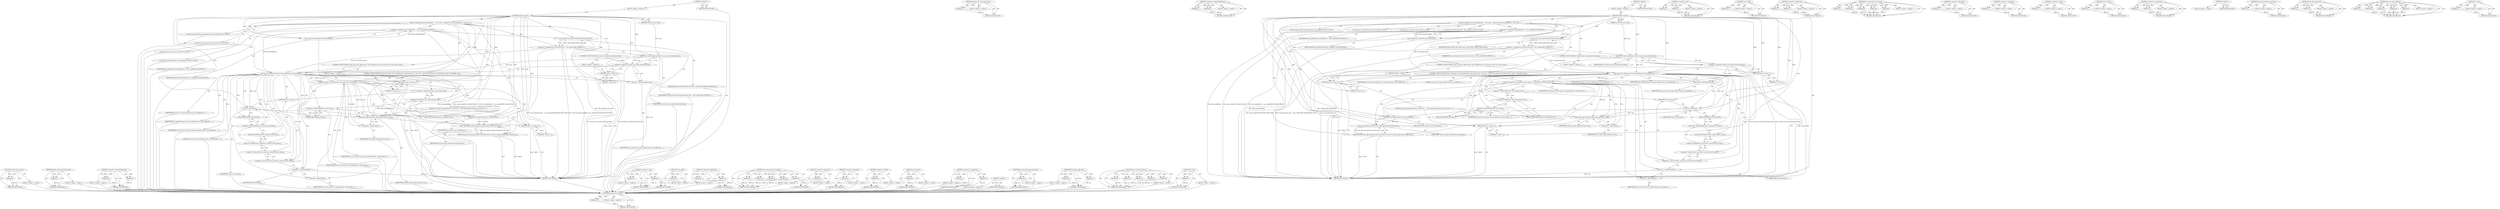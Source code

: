 digraph "to_vmx" {
vulnerable_175 [label=<(METHOD,nested_vmx_succeed)>];
vulnerable_176 [label=<(PARAM,p1)>];
vulnerable_177 [label=<(BLOCK,&lt;empty&gt;,&lt;empty&gt;)>];
vulnerable_178 [label=<(METHOD_RETURN,ANY)>];
vulnerable_123 [label=<(METHOD,nested_vmx_check_permission)>];
vulnerable_124 [label=<(PARAM,p1)>];
vulnerable_125 [label=<(BLOCK,&lt;empty&gt;,&lt;empty&gt;)>];
vulnerable_126 [label=<(METHOD_RETURN,ANY)>];
vulnerable_152 [label=<(METHOD,&lt;operator&gt;.indirectFieldAccess)>];
vulnerable_153 [label=<(PARAM,p1)>];
vulnerable_154 [label=<(PARAM,p2)>];
vulnerable_155 [label=<(BLOCK,&lt;empty&gt;,&lt;empty&gt;)>];
vulnerable_156 [label=<(METHOD_RETURN,ANY)>];
vulnerable_6 [label=<(METHOD,&lt;global&gt;)<SUB>1</SUB>>];
vulnerable_7 [label=<(BLOCK,&lt;empty&gt;,&lt;empty&gt;)<SUB>1</SUB>>];
vulnerable_8 [label=<(METHOD,handle_vmptrst)<SUB>1</SUB>>];
vulnerable_9 [label=<(PARAM,struct kvm_vcpu *vcpu)<SUB>1</SUB>>];
vulnerable_10 [label=<(BLOCK,{
	unsigned long exit_qualification = vmcs_read...,{
	unsigned long exit_qualification = vmcs_read...)<SUB>2</SUB>>];
vulnerable_11 [label="<(LOCAL,long unsigned exit_qualification: long unsigned)<SUB>3</SUB>>"];
vulnerable_12 [label=<(&lt;operator&gt;.assignment,exit_qualification = vmcs_readl(EXIT_QUALIFICAT...)<SUB>3</SUB>>];
vulnerable_13 [label=<(IDENTIFIER,exit_qualification,exit_qualification = vmcs_readl(EXIT_QUALIFICAT...)<SUB>3</SUB>>];
vulnerable_14 [label=<(vmcs_readl,vmcs_readl(EXIT_QUALIFICATION))<SUB>3</SUB>>];
vulnerable_15 [label=<(IDENTIFIER,EXIT_QUALIFICATION,vmcs_readl(EXIT_QUALIFICATION))<SUB>3</SUB>>];
vulnerable_16 [label="<(LOCAL,u32 vmx_instruction_info: u32)<SUB>4</SUB>>"];
vulnerable_17 [label=<(&lt;operator&gt;.assignment,vmx_instruction_info = vmcs_read32(VMX_INSTRUCT...)<SUB>4</SUB>>];
vulnerable_18 [label=<(IDENTIFIER,vmx_instruction_info,vmx_instruction_info = vmcs_read32(VMX_INSTRUCT...)<SUB>4</SUB>>];
vulnerable_19 [label=<(vmcs_read32,vmcs_read32(VMX_INSTRUCTION_INFO))<SUB>4</SUB>>];
vulnerable_20 [label=<(IDENTIFIER,VMX_INSTRUCTION_INFO,vmcs_read32(VMX_INSTRUCTION_INFO))<SUB>4</SUB>>];
vulnerable_21 [label="<(LOCAL,gva_t vmcs_gva: gva_t)<SUB>5</SUB>>"];
vulnerable_22 [label="<(LOCAL,struct x86_exception e: x86_exception)<SUB>6</SUB>>"];
vulnerable_23 [label=<(CONTROL_STRUCTURE,IF,if (!nested_vmx_check_permission(vcpu)))<SUB>8</SUB>>];
vulnerable_24 [label=<(&lt;operator&gt;.logicalNot,!nested_vmx_check_permission(vcpu))<SUB>8</SUB>>];
vulnerable_25 [label=<(nested_vmx_check_permission,nested_vmx_check_permission(vcpu))<SUB>8</SUB>>];
vulnerable_26 [label=<(IDENTIFIER,vcpu,nested_vmx_check_permission(vcpu))<SUB>8</SUB>>];
vulnerable_27 [label=<(BLOCK,&lt;empty&gt;,&lt;empty&gt;)<SUB>9</SUB>>];
vulnerable_28 [label=<(RETURN,return 1;,return 1;)<SUB>9</SUB>>];
vulnerable_29 [label=<(LITERAL,1,return 1;)<SUB>9</SUB>>];
vulnerable_30 [label=<(CONTROL_STRUCTURE,IF,if (get_vmx_mem_address(vcpu, exit_qualification,
 			vmx_instruction_info, true, &amp;vmcs_gva)))<SUB>11</SUB>>];
vulnerable_31 [label=<(get_vmx_mem_address,get_vmx_mem_address(vcpu, exit_qualification,
 ...)<SUB>11</SUB>>];
vulnerable_32 [label=<(IDENTIFIER,vcpu,get_vmx_mem_address(vcpu, exit_qualification,
 ...)<SUB>11</SUB>>];
vulnerable_33 [label=<(IDENTIFIER,exit_qualification,get_vmx_mem_address(vcpu, exit_qualification,
 ...)<SUB>11</SUB>>];
vulnerable_34 [label=<(IDENTIFIER,vmx_instruction_info,get_vmx_mem_address(vcpu, exit_qualification,
 ...)<SUB>12</SUB>>];
vulnerable_35 [label=<(LITERAL,true,get_vmx_mem_address(vcpu, exit_qualification,
 ...)<SUB>12</SUB>>];
vulnerable_36 [label=<(&lt;operator&gt;.addressOf,&amp;vmcs_gva)<SUB>12</SUB>>];
vulnerable_37 [label=<(IDENTIFIER,vmcs_gva,get_vmx_mem_address(vcpu, exit_qualification,
 ...)<SUB>12</SUB>>];
vulnerable_38 [label=<(BLOCK,&lt;empty&gt;,&lt;empty&gt;)<SUB>13</SUB>>];
vulnerable_39 [label=<(RETURN,return 1;,return 1;)<SUB>13</SUB>>];
vulnerable_40 [label=<(LITERAL,1,return 1;)<SUB>13</SUB>>];
vulnerable_41 [label=<(CONTROL_STRUCTURE,IF,if (kvm_write_guest_virt_system(&amp;vcpu-&gt;arch.emulate_ctxt, vmcs_gva,
 				 (void *)&amp;to_vmx(vcpu)-&gt;nested.current_vmptr,
 				 sizeof(u64), &amp;e)))<SUB>15</SUB>>];
vulnerable_42 [label=<(kvm_write_guest_virt_system,kvm_write_guest_virt_system(&amp;vcpu-&gt;arch.emulate...)<SUB>15</SUB>>];
vulnerable_43 [label=<(&lt;operator&gt;.addressOf,&amp;vcpu-&gt;arch.emulate_ctxt)<SUB>15</SUB>>];
vulnerable_44 [label=<(&lt;operator&gt;.fieldAccess,vcpu-&gt;arch.emulate_ctxt)<SUB>15</SUB>>];
vulnerable_45 [label=<(&lt;operator&gt;.indirectFieldAccess,vcpu-&gt;arch)<SUB>15</SUB>>];
vulnerable_46 [label=<(IDENTIFIER,vcpu,kvm_write_guest_virt_system(&amp;vcpu-&gt;arch.emulate...)<SUB>15</SUB>>];
vulnerable_47 [label=<(FIELD_IDENTIFIER,arch,arch)<SUB>15</SUB>>];
vulnerable_48 [label=<(FIELD_IDENTIFIER,emulate_ctxt,emulate_ctxt)<SUB>15</SUB>>];
vulnerable_49 [label=<(IDENTIFIER,vmcs_gva,kvm_write_guest_virt_system(&amp;vcpu-&gt;arch.emulate...)<SUB>15</SUB>>];
vulnerable_50 [label=<(&lt;operator&gt;.cast,(void *)&amp;to_vmx(vcpu)-&gt;nested.current_vmptr)<SUB>16</SUB>>];
vulnerable_51 [label=<(UNKNOWN,void *,void *)<SUB>16</SUB>>];
vulnerable_52 [label=<(&lt;operator&gt;.addressOf,&amp;to_vmx(vcpu)-&gt;nested.current_vmptr)<SUB>16</SUB>>];
vulnerable_53 [label=<(&lt;operator&gt;.fieldAccess,to_vmx(vcpu)-&gt;nested.current_vmptr)<SUB>16</SUB>>];
vulnerable_54 [label=<(&lt;operator&gt;.indirectFieldAccess,to_vmx(vcpu)-&gt;nested)<SUB>16</SUB>>];
vulnerable_55 [label=<(to_vmx,to_vmx(vcpu))<SUB>16</SUB>>];
vulnerable_56 [label=<(IDENTIFIER,vcpu,to_vmx(vcpu))<SUB>16</SUB>>];
vulnerable_57 [label=<(FIELD_IDENTIFIER,nested,nested)<SUB>16</SUB>>];
vulnerable_58 [label=<(FIELD_IDENTIFIER,current_vmptr,current_vmptr)<SUB>16</SUB>>];
vulnerable_59 [label=<(&lt;operator&gt;.sizeOf,sizeof(u64))<SUB>17</SUB>>];
vulnerable_60 [label=<(IDENTIFIER,u64,sizeof(u64))<SUB>17</SUB>>];
vulnerable_61 [label=<(&lt;operator&gt;.addressOf,&amp;e)<SUB>17</SUB>>];
vulnerable_62 [label=<(IDENTIFIER,e,kvm_write_guest_virt_system(&amp;vcpu-&gt;arch.emulate...)<SUB>17</SUB>>];
vulnerable_63 [label=<(BLOCK,{
		kvm_inject_page_fault(vcpu, &amp;e);
		return 1...,{
		kvm_inject_page_fault(vcpu, &amp;e);
		return 1...)<SUB>17</SUB>>];
vulnerable_64 [label=<(kvm_inject_page_fault,kvm_inject_page_fault(vcpu, &amp;e))<SUB>18</SUB>>];
vulnerable_65 [label=<(IDENTIFIER,vcpu,kvm_inject_page_fault(vcpu, &amp;e))<SUB>18</SUB>>];
vulnerable_66 [label=<(&lt;operator&gt;.addressOf,&amp;e)<SUB>18</SUB>>];
vulnerable_67 [label=<(IDENTIFIER,e,kvm_inject_page_fault(vcpu, &amp;e))<SUB>18</SUB>>];
vulnerable_68 [label=<(RETURN,return 1;,return 1;)<SUB>19</SUB>>];
vulnerable_69 [label=<(LITERAL,1,return 1;)<SUB>19</SUB>>];
vulnerable_70 [label=<(nested_vmx_succeed,nested_vmx_succeed(vcpu))<SUB>21</SUB>>];
vulnerable_71 [label=<(IDENTIFIER,vcpu,nested_vmx_succeed(vcpu))<SUB>21</SUB>>];
vulnerable_72 [label=<(RETURN,return kvm_skip_emulated_instruction(vcpu);,return kvm_skip_emulated_instruction(vcpu);)<SUB>22</SUB>>];
vulnerable_73 [label=<(kvm_skip_emulated_instruction,kvm_skip_emulated_instruction(vcpu))<SUB>22</SUB>>];
vulnerable_74 [label=<(IDENTIFIER,vcpu,kvm_skip_emulated_instruction(vcpu))<SUB>22</SUB>>];
vulnerable_75 [label=<(METHOD_RETURN,int)<SUB>1</SUB>>];
vulnerable_77 [label=<(METHOD_RETURN,ANY)<SUB>1</SUB>>];
vulnerable_157 [label=<(METHOD,&lt;operator&gt;.cast)>];
vulnerable_158 [label=<(PARAM,p1)>];
vulnerable_159 [label=<(PARAM,p2)>];
vulnerable_160 [label=<(BLOCK,&lt;empty&gt;,&lt;empty&gt;)>];
vulnerable_161 [label=<(METHOD_RETURN,ANY)>];
vulnerable_111 [label=<(METHOD,vmcs_readl)>];
vulnerable_112 [label=<(PARAM,p1)>];
vulnerable_113 [label=<(BLOCK,&lt;empty&gt;,&lt;empty&gt;)>];
vulnerable_114 [label=<(METHOD_RETURN,ANY)>];
vulnerable_147 [label=<(METHOD,&lt;operator&gt;.fieldAccess)>];
vulnerable_148 [label=<(PARAM,p1)>];
vulnerable_149 [label=<(PARAM,p2)>];
vulnerable_150 [label=<(BLOCK,&lt;empty&gt;,&lt;empty&gt;)>];
vulnerable_151 [label=<(METHOD_RETURN,ANY)>];
vulnerable_139 [label=<(METHOD,kvm_write_guest_virt_system)>];
vulnerable_140 [label=<(PARAM,p1)>];
vulnerable_141 [label=<(PARAM,p2)>];
vulnerable_142 [label=<(PARAM,p3)>];
vulnerable_143 [label=<(PARAM,p4)>];
vulnerable_144 [label=<(PARAM,p5)>];
vulnerable_145 [label=<(BLOCK,&lt;empty&gt;,&lt;empty&gt;)>];
vulnerable_146 [label=<(METHOD_RETURN,ANY)>];
vulnerable_135 [label=<(METHOD,&lt;operator&gt;.addressOf)>];
vulnerable_136 [label=<(PARAM,p1)>];
vulnerable_137 [label=<(BLOCK,&lt;empty&gt;,&lt;empty&gt;)>];
vulnerable_138 [label=<(METHOD_RETURN,ANY)>];
vulnerable_119 [label=<(METHOD,&lt;operator&gt;.logicalNot)>];
vulnerable_120 [label=<(PARAM,p1)>];
vulnerable_121 [label=<(BLOCK,&lt;empty&gt;,&lt;empty&gt;)>];
vulnerable_122 [label=<(METHOD_RETURN,ANY)>];
vulnerable_166 [label=<(METHOD,&lt;operator&gt;.sizeOf)>];
vulnerable_167 [label=<(PARAM,p1)>];
vulnerable_168 [label=<(BLOCK,&lt;empty&gt;,&lt;empty&gt;)>];
vulnerable_169 [label=<(METHOD_RETURN,ANY)>];
vulnerable_115 [label=<(METHOD,vmcs_read32)>];
vulnerable_116 [label=<(PARAM,p1)>];
vulnerable_117 [label=<(BLOCK,&lt;empty&gt;,&lt;empty&gt;)>];
vulnerable_118 [label=<(METHOD_RETURN,ANY)>];
vulnerable_106 [label=<(METHOD,&lt;operator&gt;.assignment)>];
vulnerable_107 [label=<(PARAM,p1)>];
vulnerable_108 [label=<(PARAM,p2)>];
vulnerable_109 [label=<(BLOCK,&lt;empty&gt;,&lt;empty&gt;)>];
vulnerable_110 [label=<(METHOD_RETURN,ANY)>];
vulnerable_100 [label=<(METHOD,&lt;global&gt;)<SUB>1</SUB>>];
vulnerable_101 [label=<(BLOCK,&lt;empty&gt;,&lt;empty&gt;)>];
vulnerable_102 [label=<(METHOD_RETURN,ANY)>];
vulnerable_179 [label=<(METHOD,kvm_skip_emulated_instruction)>];
vulnerable_180 [label=<(PARAM,p1)>];
vulnerable_181 [label=<(BLOCK,&lt;empty&gt;,&lt;empty&gt;)>];
vulnerable_182 [label=<(METHOD_RETURN,ANY)>];
vulnerable_170 [label=<(METHOD,kvm_inject_page_fault)>];
vulnerable_171 [label=<(PARAM,p1)>];
vulnerable_172 [label=<(PARAM,p2)>];
vulnerable_173 [label=<(BLOCK,&lt;empty&gt;,&lt;empty&gt;)>];
vulnerable_174 [label=<(METHOD_RETURN,ANY)>];
vulnerable_127 [label=<(METHOD,get_vmx_mem_address)>];
vulnerable_128 [label=<(PARAM,p1)>];
vulnerable_129 [label=<(PARAM,p2)>];
vulnerable_130 [label=<(PARAM,p3)>];
vulnerable_131 [label=<(PARAM,p4)>];
vulnerable_132 [label=<(PARAM,p5)>];
vulnerable_133 [label=<(BLOCK,&lt;empty&gt;,&lt;empty&gt;)>];
vulnerable_134 [label=<(METHOD_RETURN,ANY)>];
vulnerable_162 [label=<(METHOD,to_vmx)>];
vulnerable_163 [label=<(PARAM,p1)>];
vulnerable_164 [label=<(BLOCK,&lt;empty&gt;,&lt;empty&gt;)>];
vulnerable_165 [label=<(METHOD_RETURN,ANY)>];
fixed_175 [label=<(METHOD,nested_vmx_succeed)>];
fixed_176 [label=<(PARAM,p1)>];
fixed_177 [label=<(BLOCK,&lt;empty&gt;,&lt;empty&gt;)>];
fixed_178 [label=<(METHOD_RETURN,ANY)>];
fixed_123 [label=<(METHOD,nested_vmx_check_permission)>];
fixed_124 [label=<(PARAM,p1)>];
fixed_125 [label=<(BLOCK,&lt;empty&gt;,&lt;empty&gt;)>];
fixed_126 [label=<(METHOD_RETURN,ANY)>];
fixed_152 [label=<(METHOD,&lt;operator&gt;.indirectFieldAccess)>];
fixed_153 [label=<(PARAM,p1)>];
fixed_154 [label=<(PARAM,p2)>];
fixed_155 [label=<(BLOCK,&lt;empty&gt;,&lt;empty&gt;)>];
fixed_156 [label=<(METHOD_RETURN,ANY)>];
fixed_6 [label=<(METHOD,&lt;global&gt;)<SUB>1</SUB>>];
fixed_7 [label=<(BLOCK,&lt;empty&gt;,&lt;empty&gt;)<SUB>1</SUB>>];
fixed_8 [label=<(METHOD,handle_vmptrst)<SUB>1</SUB>>];
fixed_9 [label=<(PARAM,struct kvm_vcpu *vcpu)<SUB>1</SUB>>];
fixed_10 [label=<(BLOCK,{
	unsigned long exit_qualification = vmcs_read...,{
	unsigned long exit_qualification = vmcs_read...)<SUB>2</SUB>>];
fixed_11 [label="<(LOCAL,long unsigned exit_qualification: long unsigned)<SUB>3</SUB>>"];
fixed_12 [label=<(&lt;operator&gt;.assignment,exit_qualification = vmcs_readl(EXIT_QUALIFICAT...)<SUB>3</SUB>>];
fixed_13 [label=<(IDENTIFIER,exit_qualification,exit_qualification = vmcs_readl(EXIT_QUALIFICAT...)<SUB>3</SUB>>];
fixed_14 [label=<(vmcs_readl,vmcs_readl(EXIT_QUALIFICATION))<SUB>3</SUB>>];
fixed_15 [label=<(IDENTIFIER,EXIT_QUALIFICATION,vmcs_readl(EXIT_QUALIFICATION))<SUB>3</SUB>>];
fixed_16 [label="<(LOCAL,u32 vmx_instruction_info: u32)<SUB>4</SUB>>"];
fixed_17 [label=<(&lt;operator&gt;.assignment,vmx_instruction_info = vmcs_read32(VMX_INSTRUCT...)<SUB>4</SUB>>];
fixed_18 [label=<(IDENTIFIER,vmx_instruction_info,vmx_instruction_info = vmcs_read32(VMX_INSTRUCT...)<SUB>4</SUB>>];
fixed_19 [label=<(vmcs_read32,vmcs_read32(VMX_INSTRUCTION_INFO))<SUB>4</SUB>>];
fixed_20 [label=<(IDENTIFIER,VMX_INSTRUCTION_INFO,vmcs_read32(VMX_INSTRUCTION_INFO))<SUB>4</SUB>>];
fixed_21 [label="<(LOCAL,gva_t vmcs_gva: gva_t)<SUB>5</SUB>>"];
fixed_22 [label="<(LOCAL,struct x86_exception e: x86_exception)<SUB>6</SUB>>"];
fixed_23 [label=<(CONTROL_STRUCTURE,IF,if (!nested_vmx_check_permission(vcpu)))<SUB>8</SUB>>];
fixed_24 [label=<(&lt;operator&gt;.logicalNot,!nested_vmx_check_permission(vcpu))<SUB>8</SUB>>];
fixed_25 [label=<(nested_vmx_check_permission,nested_vmx_check_permission(vcpu))<SUB>8</SUB>>];
fixed_26 [label=<(IDENTIFIER,vcpu,nested_vmx_check_permission(vcpu))<SUB>8</SUB>>];
fixed_27 [label=<(BLOCK,&lt;empty&gt;,&lt;empty&gt;)<SUB>9</SUB>>];
fixed_28 [label=<(RETURN,return 1;,return 1;)<SUB>9</SUB>>];
fixed_29 [label=<(LITERAL,1,return 1;)<SUB>9</SUB>>];
fixed_30 [label=<(CONTROL_STRUCTURE,IF,if (get_vmx_mem_address(vcpu, exit_qualification,
 			vmx_instruction_info, true, &amp;vmcs_gva)))<SUB>11</SUB>>];
fixed_31 [label=<(get_vmx_mem_address,get_vmx_mem_address(vcpu, exit_qualification,
 ...)<SUB>11</SUB>>];
fixed_32 [label=<(IDENTIFIER,vcpu,get_vmx_mem_address(vcpu, exit_qualification,
 ...)<SUB>11</SUB>>];
fixed_33 [label=<(IDENTIFIER,exit_qualification,get_vmx_mem_address(vcpu, exit_qualification,
 ...)<SUB>11</SUB>>];
fixed_34 [label=<(IDENTIFIER,vmx_instruction_info,get_vmx_mem_address(vcpu, exit_qualification,
 ...)<SUB>12</SUB>>];
fixed_35 [label=<(LITERAL,true,get_vmx_mem_address(vcpu, exit_qualification,
 ...)<SUB>12</SUB>>];
fixed_36 [label=<(&lt;operator&gt;.addressOf,&amp;vmcs_gva)<SUB>12</SUB>>];
fixed_37 [label=<(IDENTIFIER,vmcs_gva,get_vmx_mem_address(vcpu, exit_qualification,
 ...)<SUB>12</SUB>>];
fixed_38 [label=<(BLOCK,&lt;empty&gt;,&lt;empty&gt;)<SUB>13</SUB>>];
fixed_39 [label=<(RETURN,return 1;,return 1;)<SUB>13</SUB>>];
fixed_40 [label=<(LITERAL,1,return 1;)<SUB>13</SUB>>];
fixed_41 [label=<(CONTROL_STRUCTURE,IF,if (kvm_write_guest_virt_system(&amp;vcpu-&gt;arch.emulate_ctxt, vmcs_gva,
 				 (void *)&amp;to_vmx(vcpu)-&gt;nested.current_vmptr,
 				 sizeof(u64), &amp;e)))<SUB>15</SUB>>];
fixed_42 [label=<(kvm_write_guest_virt_system,kvm_write_guest_virt_system(&amp;vcpu-&gt;arch.emulate...)<SUB>15</SUB>>];
fixed_43 [label=<(&lt;operator&gt;.addressOf,&amp;vcpu-&gt;arch.emulate_ctxt)<SUB>15</SUB>>];
fixed_44 [label=<(&lt;operator&gt;.fieldAccess,vcpu-&gt;arch.emulate_ctxt)<SUB>15</SUB>>];
fixed_45 [label=<(&lt;operator&gt;.indirectFieldAccess,vcpu-&gt;arch)<SUB>15</SUB>>];
fixed_46 [label=<(IDENTIFIER,vcpu,kvm_write_guest_virt_system(&amp;vcpu-&gt;arch.emulate...)<SUB>15</SUB>>];
fixed_47 [label=<(FIELD_IDENTIFIER,arch,arch)<SUB>15</SUB>>];
fixed_48 [label=<(FIELD_IDENTIFIER,emulate_ctxt,emulate_ctxt)<SUB>15</SUB>>];
fixed_49 [label=<(IDENTIFIER,vmcs_gva,kvm_write_guest_virt_system(&amp;vcpu-&gt;arch.emulate...)<SUB>15</SUB>>];
fixed_50 [label=<(&lt;operator&gt;.cast,(void *)&amp;to_vmx(vcpu)-&gt;nested.current_vmptr)<SUB>16</SUB>>];
fixed_51 [label=<(UNKNOWN,void *,void *)<SUB>16</SUB>>];
fixed_52 [label=<(&lt;operator&gt;.addressOf,&amp;to_vmx(vcpu)-&gt;nested.current_vmptr)<SUB>16</SUB>>];
fixed_53 [label=<(&lt;operator&gt;.fieldAccess,to_vmx(vcpu)-&gt;nested.current_vmptr)<SUB>16</SUB>>];
fixed_54 [label=<(&lt;operator&gt;.indirectFieldAccess,to_vmx(vcpu)-&gt;nested)<SUB>16</SUB>>];
fixed_55 [label=<(to_vmx,to_vmx(vcpu))<SUB>16</SUB>>];
fixed_56 [label=<(IDENTIFIER,vcpu,to_vmx(vcpu))<SUB>16</SUB>>];
fixed_57 [label=<(FIELD_IDENTIFIER,nested,nested)<SUB>16</SUB>>];
fixed_58 [label=<(FIELD_IDENTIFIER,current_vmptr,current_vmptr)<SUB>16</SUB>>];
fixed_59 [label=<(&lt;operator&gt;.sizeOf,sizeof(u64))<SUB>17</SUB>>];
fixed_60 [label=<(IDENTIFIER,u64,sizeof(u64))<SUB>17</SUB>>];
fixed_61 [label=<(&lt;operator&gt;.addressOf,&amp;e)<SUB>17</SUB>>];
fixed_62 [label=<(IDENTIFIER,e,kvm_write_guest_virt_system(&amp;vcpu-&gt;arch.emulate...)<SUB>17</SUB>>];
fixed_63 [label=<(BLOCK,{
		kvm_inject_page_fault(vcpu, &amp;e);
		return 1...,{
		kvm_inject_page_fault(vcpu, &amp;e);
		return 1...)<SUB>17</SUB>>];
fixed_64 [label=<(kvm_inject_page_fault,kvm_inject_page_fault(vcpu, &amp;e))<SUB>18</SUB>>];
fixed_65 [label=<(IDENTIFIER,vcpu,kvm_inject_page_fault(vcpu, &amp;e))<SUB>18</SUB>>];
fixed_66 [label=<(&lt;operator&gt;.addressOf,&amp;e)<SUB>18</SUB>>];
fixed_67 [label=<(IDENTIFIER,e,kvm_inject_page_fault(vcpu, &amp;e))<SUB>18</SUB>>];
fixed_68 [label=<(RETURN,return 1;,return 1;)<SUB>19</SUB>>];
fixed_69 [label=<(LITERAL,1,return 1;)<SUB>19</SUB>>];
fixed_70 [label=<(nested_vmx_succeed,nested_vmx_succeed(vcpu))<SUB>21</SUB>>];
fixed_71 [label=<(IDENTIFIER,vcpu,nested_vmx_succeed(vcpu))<SUB>21</SUB>>];
fixed_72 [label=<(RETURN,return kvm_skip_emulated_instruction(vcpu);,return kvm_skip_emulated_instruction(vcpu);)<SUB>22</SUB>>];
fixed_73 [label=<(kvm_skip_emulated_instruction,kvm_skip_emulated_instruction(vcpu))<SUB>22</SUB>>];
fixed_74 [label=<(IDENTIFIER,vcpu,kvm_skip_emulated_instruction(vcpu))<SUB>22</SUB>>];
fixed_75 [label=<(METHOD_RETURN,int)<SUB>1</SUB>>];
fixed_77 [label=<(METHOD_RETURN,ANY)<SUB>1</SUB>>];
fixed_157 [label=<(METHOD,&lt;operator&gt;.cast)>];
fixed_158 [label=<(PARAM,p1)>];
fixed_159 [label=<(PARAM,p2)>];
fixed_160 [label=<(BLOCK,&lt;empty&gt;,&lt;empty&gt;)>];
fixed_161 [label=<(METHOD_RETURN,ANY)>];
fixed_111 [label=<(METHOD,vmcs_readl)>];
fixed_112 [label=<(PARAM,p1)>];
fixed_113 [label=<(BLOCK,&lt;empty&gt;,&lt;empty&gt;)>];
fixed_114 [label=<(METHOD_RETURN,ANY)>];
fixed_147 [label=<(METHOD,&lt;operator&gt;.fieldAccess)>];
fixed_148 [label=<(PARAM,p1)>];
fixed_149 [label=<(PARAM,p2)>];
fixed_150 [label=<(BLOCK,&lt;empty&gt;,&lt;empty&gt;)>];
fixed_151 [label=<(METHOD_RETURN,ANY)>];
fixed_139 [label=<(METHOD,kvm_write_guest_virt_system)>];
fixed_140 [label=<(PARAM,p1)>];
fixed_141 [label=<(PARAM,p2)>];
fixed_142 [label=<(PARAM,p3)>];
fixed_143 [label=<(PARAM,p4)>];
fixed_144 [label=<(PARAM,p5)>];
fixed_145 [label=<(BLOCK,&lt;empty&gt;,&lt;empty&gt;)>];
fixed_146 [label=<(METHOD_RETURN,ANY)>];
fixed_135 [label=<(METHOD,&lt;operator&gt;.addressOf)>];
fixed_136 [label=<(PARAM,p1)>];
fixed_137 [label=<(BLOCK,&lt;empty&gt;,&lt;empty&gt;)>];
fixed_138 [label=<(METHOD_RETURN,ANY)>];
fixed_119 [label=<(METHOD,&lt;operator&gt;.logicalNot)>];
fixed_120 [label=<(PARAM,p1)>];
fixed_121 [label=<(BLOCK,&lt;empty&gt;,&lt;empty&gt;)>];
fixed_122 [label=<(METHOD_RETURN,ANY)>];
fixed_166 [label=<(METHOD,&lt;operator&gt;.sizeOf)>];
fixed_167 [label=<(PARAM,p1)>];
fixed_168 [label=<(BLOCK,&lt;empty&gt;,&lt;empty&gt;)>];
fixed_169 [label=<(METHOD_RETURN,ANY)>];
fixed_115 [label=<(METHOD,vmcs_read32)>];
fixed_116 [label=<(PARAM,p1)>];
fixed_117 [label=<(BLOCK,&lt;empty&gt;,&lt;empty&gt;)>];
fixed_118 [label=<(METHOD_RETURN,ANY)>];
fixed_106 [label=<(METHOD,&lt;operator&gt;.assignment)>];
fixed_107 [label=<(PARAM,p1)>];
fixed_108 [label=<(PARAM,p2)>];
fixed_109 [label=<(BLOCK,&lt;empty&gt;,&lt;empty&gt;)>];
fixed_110 [label=<(METHOD_RETURN,ANY)>];
fixed_100 [label=<(METHOD,&lt;global&gt;)<SUB>1</SUB>>];
fixed_101 [label=<(BLOCK,&lt;empty&gt;,&lt;empty&gt;)>];
fixed_102 [label=<(METHOD_RETURN,ANY)>];
fixed_179 [label=<(METHOD,kvm_skip_emulated_instruction)>];
fixed_180 [label=<(PARAM,p1)>];
fixed_181 [label=<(BLOCK,&lt;empty&gt;,&lt;empty&gt;)>];
fixed_182 [label=<(METHOD_RETURN,ANY)>];
fixed_170 [label=<(METHOD,kvm_inject_page_fault)>];
fixed_171 [label=<(PARAM,p1)>];
fixed_172 [label=<(PARAM,p2)>];
fixed_173 [label=<(BLOCK,&lt;empty&gt;,&lt;empty&gt;)>];
fixed_174 [label=<(METHOD_RETURN,ANY)>];
fixed_127 [label=<(METHOD,get_vmx_mem_address)>];
fixed_128 [label=<(PARAM,p1)>];
fixed_129 [label=<(PARAM,p2)>];
fixed_130 [label=<(PARAM,p3)>];
fixed_131 [label=<(PARAM,p4)>];
fixed_132 [label=<(PARAM,p5)>];
fixed_133 [label=<(BLOCK,&lt;empty&gt;,&lt;empty&gt;)>];
fixed_134 [label=<(METHOD_RETURN,ANY)>];
fixed_162 [label=<(METHOD,to_vmx)>];
fixed_163 [label=<(PARAM,p1)>];
fixed_164 [label=<(BLOCK,&lt;empty&gt;,&lt;empty&gt;)>];
fixed_165 [label=<(METHOD_RETURN,ANY)>];
vulnerable_175 -> vulnerable_176  [key=0, label="AST: "];
vulnerable_175 -> vulnerable_176  [key=1, label="DDG: "];
vulnerable_175 -> vulnerable_177  [key=0, label="AST: "];
vulnerable_175 -> vulnerable_178  [key=0, label="AST: "];
vulnerable_175 -> vulnerable_178  [key=1, label="CFG: "];
vulnerable_176 -> vulnerable_178  [key=0, label="DDG: p1"];
vulnerable_177 -> fixed_175  [key=0];
vulnerable_178 -> fixed_175  [key=0];
vulnerable_123 -> vulnerable_124  [key=0, label="AST: "];
vulnerable_123 -> vulnerable_124  [key=1, label="DDG: "];
vulnerable_123 -> vulnerable_125  [key=0, label="AST: "];
vulnerable_123 -> vulnerable_126  [key=0, label="AST: "];
vulnerable_123 -> vulnerable_126  [key=1, label="CFG: "];
vulnerable_124 -> vulnerable_126  [key=0, label="DDG: p1"];
vulnerable_125 -> fixed_175  [key=0];
vulnerable_126 -> fixed_175  [key=0];
vulnerable_152 -> vulnerable_153  [key=0, label="AST: "];
vulnerable_152 -> vulnerable_153  [key=1, label="DDG: "];
vulnerable_152 -> vulnerable_155  [key=0, label="AST: "];
vulnerable_152 -> vulnerable_154  [key=0, label="AST: "];
vulnerable_152 -> vulnerable_154  [key=1, label="DDG: "];
vulnerable_152 -> vulnerable_156  [key=0, label="AST: "];
vulnerable_152 -> vulnerable_156  [key=1, label="CFG: "];
vulnerable_153 -> vulnerable_156  [key=0, label="DDG: p1"];
vulnerable_154 -> vulnerable_156  [key=0, label="DDG: p2"];
vulnerable_155 -> fixed_175  [key=0];
vulnerable_156 -> fixed_175  [key=0];
vulnerable_6 -> vulnerable_7  [key=0, label="AST: "];
vulnerable_6 -> vulnerable_77  [key=0, label="AST: "];
vulnerable_6 -> vulnerable_77  [key=1, label="CFG: "];
vulnerable_7 -> vulnerable_8  [key=0, label="AST: "];
vulnerable_8 -> vulnerable_9  [key=0, label="AST: "];
vulnerable_8 -> vulnerable_9  [key=1, label="DDG: "];
vulnerable_8 -> vulnerable_10  [key=0, label="AST: "];
vulnerable_8 -> vulnerable_75  [key=0, label="AST: "];
vulnerable_8 -> vulnerable_14  [key=0, label="CFG: "];
vulnerable_8 -> vulnerable_14  [key=1, label="DDG: "];
vulnerable_8 -> vulnerable_70  [key=0, label="DDG: "];
vulnerable_8 -> vulnerable_19  [key=0, label="DDG: "];
vulnerable_8 -> vulnerable_28  [key=0, label="DDG: "];
vulnerable_8 -> vulnerable_31  [key=0, label="DDG: "];
vulnerable_8 -> vulnerable_39  [key=0, label="DDG: "];
vulnerable_8 -> vulnerable_42  [key=0, label="DDG: "];
vulnerable_8 -> vulnerable_68  [key=0, label="DDG: "];
vulnerable_8 -> vulnerable_73  [key=0, label="DDG: "];
vulnerable_8 -> vulnerable_25  [key=0, label="DDG: "];
vulnerable_8 -> vulnerable_29  [key=0, label="DDG: "];
vulnerable_8 -> vulnerable_40  [key=0, label="DDG: "];
vulnerable_8 -> vulnerable_64  [key=0, label="DDG: "];
vulnerable_8 -> vulnerable_69  [key=0, label="DDG: "];
vulnerable_8 -> vulnerable_55  [key=0, label="DDG: "];
vulnerable_9 -> vulnerable_25  [key=0, label="DDG: vcpu"];
vulnerable_10 -> vulnerable_11  [key=0, label="AST: "];
vulnerable_10 -> vulnerable_12  [key=0, label="AST: "];
vulnerable_10 -> vulnerable_16  [key=0, label="AST: "];
vulnerable_10 -> vulnerable_17  [key=0, label="AST: "];
vulnerable_10 -> vulnerable_21  [key=0, label="AST: "];
vulnerable_10 -> vulnerable_22  [key=0, label="AST: "];
vulnerable_10 -> vulnerable_23  [key=0, label="AST: "];
vulnerable_10 -> vulnerable_30  [key=0, label="AST: "];
vulnerable_10 -> vulnerable_41  [key=0, label="AST: "];
vulnerable_10 -> vulnerable_70  [key=0, label="AST: "];
vulnerable_10 -> vulnerable_72  [key=0, label="AST: "];
vulnerable_11 -> fixed_175  [key=0];
vulnerable_12 -> vulnerable_13  [key=0, label="AST: "];
vulnerable_12 -> vulnerable_14  [key=0, label="AST: "];
vulnerable_12 -> vulnerable_19  [key=0, label="CFG: "];
vulnerable_12 -> vulnerable_75  [key=0, label="DDG: exit_qualification"];
vulnerable_12 -> vulnerable_75  [key=1, label="DDG: vmcs_readl(EXIT_QUALIFICATION)"];
vulnerable_12 -> vulnerable_75  [key=2, label="DDG: exit_qualification = vmcs_readl(EXIT_QUALIFICATION)"];
vulnerable_12 -> vulnerable_31  [key=0, label="DDG: exit_qualification"];
vulnerable_13 -> fixed_175  [key=0];
vulnerable_14 -> vulnerable_15  [key=0, label="AST: "];
vulnerable_14 -> vulnerable_12  [key=0, label="CFG: "];
vulnerable_14 -> vulnerable_12  [key=1, label="DDG: EXIT_QUALIFICATION"];
vulnerable_14 -> vulnerable_75  [key=0, label="DDG: EXIT_QUALIFICATION"];
vulnerable_15 -> fixed_175  [key=0];
vulnerable_16 -> fixed_175  [key=0];
vulnerable_17 -> vulnerable_18  [key=0, label="AST: "];
vulnerable_17 -> vulnerable_19  [key=0, label="AST: "];
vulnerable_17 -> vulnerable_25  [key=0, label="CFG: "];
vulnerable_17 -> vulnerable_75  [key=0, label="DDG: vmx_instruction_info"];
vulnerable_17 -> vulnerable_75  [key=1, label="DDG: vmcs_read32(VMX_INSTRUCTION_INFO)"];
vulnerable_17 -> vulnerable_75  [key=2, label="DDG: vmx_instruction_info = vmcs_read32(VMX_INSTRUCTION_INFO)"];
vulnerable_17 -> vulnerable_31  [key=0, label="DDG: vmx_instruction_info"];
vulnerable_18 -> fixed_175  [key=0];
vulnerable_19 -> vulnerable_20  [key=0, label="AST: "];
vulnerable_19 -> vulnerable_17  [key=0, label="CFG: "];
vulnerable_19 -> vulnerable_17  [key=1, label="DDG: VMX_INSTRUCTION_INFO"];
vulnerable_19 -> vulnerable_75  [key=0, label="DDG: VMX_INSTRUCTION_INFO"];
vulnerable_20 -> fixed_175  [key=0];
vulnerable_21 -> fixed_175  [key=0];
vulnerable_22 -> fixed_175  [key=0];
vulnerable_23 -> vulnerable_24  [key=0, label="AST: "];
vulnerable_23 -> vulnerable_27  [key=0, label="AST: "];
vulnerable_24 -> vulnerable_25  [key=0, label="AST: "];
vulnerable_24 -> vulnerable_28  [key=0, label="CFG: "];
vulnerable_24 -> vulnerable_28  [key=1, label="CDG: "];
vulnerable_24 -> vulnerable_36  [key=0, label="CFG: "];
vulnerable_24 -> vulnerable_36  [key=1, label="CDG: "];
vulnerable_24 -> vulnerable_75  [key=0, label="DDG: nested_vmx_check_permission(vcpu)"];
vulnerable_24 -> vulnerable_75  [key=1, label="DDG: !nested_vmx_check_permission(vcpu)"];
vulnerable_24 -> vulnerable_31  [key=0, label="CDG: "];
vulnerable_25 -> vulnerable_26  [key=0, label="AST: "];
vulnerable_25 -> vulnerable_24  [key=0, label="CFG: "];
vulnerable_25 -> vulnerable_24  [key=1, label="DDG: vcpu"];
vulnerable_25 -> vulnerable_75  [key=0, label="DDG: vcpu"];
vulnerable_25 -> vulnerable_31  [key=0, label="DDG: vcpu"];
vulnerable_26 -> fixed_175  [key=0];
vulnerable_27 -> vulnerable_28  [key=0, label="AST: "];
vulnerable_28 -> vulnerable_29  [key=0, label="AST: "];
vulnerable_28 -> vulnerable_75  [key=0, label="CFG: "];
vulnerable_28 -> vulnerable_75  [key=1, label="DDG: &lt;RET&gt;"];
vulnerable_29 -> vulnerable_28  [key=0, label="DDG: 1"];
vulnerable_30 -> vulnerable_31  [key=0, label="AST: "];
vulnerable_30 -> vulnerable_38  [key=0, label="AST: "];
vulnerable_31 -> vulnerable_32  [key=0, label="AST: "];
vulnerable_31 -> vulnerable_33  [key=0, label="AST: "];
vulnerable_31 -> vulnerable_34  [key=0, label="AST: "];
vulnerable_31 -> vulnerable_35  [key=0, label="AST: "];
vulnerable_31 -> vulnerable_36  [key=0, label="AST: "];
vulnerable_31 -> vulnerable_39  [key=0, label="CFG: "];
vulnerable_31 -> vulnerable_39  [key=1, label="CDG: "];
vulnerable_31 -> vulnerable_47  [key=0, label="CFG: "];
vulnerable_31 -> vulnerable_47  [key=1, label="CDG: "];
vulnerable_31 -> vulnerable_42  [key=0, label="DDG: &amp;vmcs_gva"];
vulnerable_31 -> vulnerable_42  [key=1, label="CDG: "];
vulnerable_31 -> vulnerable_55  [key=0, label="DDG: vcpu"];
vulnerable_31 -> vulnerable_55  [key=1, label="CDG: "];
vulnerable_31 -> vulnerable_48  [key=0, label="CDG: "];
vulnerable_31 -> vulnerable_58  [key=0, label="CDG: "];
vulnerable_31 -> vulnerable_61  [key=0, label="CDG: "];
vulnerable_31 -> vulnerable_51  [key=0, label="CDG: "];
vulnerable_31 -> vulnerable_57  [key=0, label="CDG: "];
vulnerable_31 -> vulnerable_52  [key=0, label="CDG: "];
vulnerable_31 -> vulnerable_53  [key=0, label="CDG: "];
vulnerable_31 -> vulnerable_45  [key=0, label="CDG: "];
vulnerable_31 -> vulnerable_50  [key=0, label="CDG: "];
vulnerable_31 -> vulnerable_59  [key=0, label="CDG: "];
vulnerable_31 -> vulnerable_44  [key=0, label="CDG: "];
vulnerable_31 -> vulnerable_54  [key=0, label="CDG: "];
vulnerable_31 -> vulnerable_43  [key=0, label="CDG: "];
vulnerable_32 -> fixed_175  [key=0];
vulnerable_33 -> fixed_175  [key=0];
vulnerable_34 -> fixed_175  [key=0];
vulnerable_35 -> fixed_175  [key=0];
vulnerable_36 -> vulnerable_37  [key=0, label="AST: "];
vulnerable_36 -> vulnerable_31  [key=0, label="CFG: "];
vulnerable_37 -> fixed_175  [key=0];
vulnerable_38 -> vulnerable_39  [key=0, label="AST: "];
vulnerable_39 -> vulnerable_40  [key=0, label="AST: "];
vulnerable_39 -> vulnerable_75  [key=0, label="CFG: "];
vulnerable_39 -> vulnerable_75  [key=1, label="DDG: &lt;RET&gt;"];
vulnerable_40 -> vulnerable_39  [key=0, label="DDG: 1"];
vulnerable_41 -> vulnerable_42  [key=0, label="AST: "];
vulnerable_41 -> vulnerable_63  [key=0, label="AST: "];
vulnerable_42 -> vulnerable_43  [key=0, label="AST: "];
vulnerable_42 -> vulnerable_49  [key=0, label="AST: "];
vulnerable_42 -> vulnerable_50  [key=0, label="AST: "];
vulnerable_42 -> vulnerable_59  [key=0, label="AST: "];
vulnerable_42 -> vulnerable_61  [key=0, label="AST: "];
vulnerable_42 -> vulnerable_66  [key=0, label="CFG: "];
vulnerable_42 -> vulnerable_66  [key=1, label="CDG: "];
vulnerable_42 -> vulnerable_70  [key=0, label="CFG: "];
vulnerable_42 -> vulnerable_70  [key=1, label="CDG: "];
vulnerable_42 -> vulnerable_64  [key=0, label="DDG: &amp;e"];
vulnerable_42 -> vulnerable_64  [key=1, label="CDG: "];
vulnerable_42 -> vulnerable_68  [key=0, label="CDG: "];
vulnerable_42 -> vulnerable_73  [key=0, label="CDG: "];
vulnerable_42 -> vulnerable_72  [key=0, label="CDG: "];
vulnerable_43 -> vulnerable_44  [key=0, label="AST: "];
vulnerable_43 -> vulnerable_51  [key=0, label="CFG: "];
vulnerable_44 -> vulnerable_45  [key=0, label="AST: "];
vulnerable_44 -> vulnerable_48  [key=0, label="AST: "];
vulnerable_44 -> vulnerable_43  [key=0, label="CFG: "];
vulnerable_45 -> vulnerable_46  [key=0, label="AST: "];
vulnerable_45 -> vulnerable_47  [key=0, label="AST: "];
vulnerable_45 -> vulnerable_48  [key=0, label="CFG: "];
vulnerable_46 -> fixed_175  [key=0];
vulnerable_47 -> vulnerable_45  [key=0, label="CFG: "];
vulnerable_48 -> vulnerable_44  [key=0, label="CFG: "];
vulnerable_49 -> fixed_175  [key=0];
vulnerable_50 -> vulnerable_51  [key=0, label="AST: "];
vulnerable_50 -> vulnerable_52  [key=0, label="AST: "];
vulnerable_50 -> vulnerable_59  [key=0, label="CFG: "];
vulnerable_51 -> vulnerable_55  [key=0, label="CFG: "];
vulnerable_52 -> vulnerable_53  [key=0, label="AST: "];
vulnerable_52 -> vulnerable_50  [key=0, label="CFG: "];
vulnerable_53 -> vulnerable_54  [key=0, label="AST: "];
vulnerable_53 -> vulnerable_58  [key=0, label="AST: "];
vulnerable_53 -> vulnerable_52  [key=0, label="CFG: "];
vulnerable_54 -> vulnerable_55  [key=0, label="AST: "];
vulnerable_54 -> vulnerable_57  [key=0, label="AST: "];
vulnerable_54 -> vulnerable_58  [key=0, label="CFG: "];
vulnerable_55 -> vulnerable_56  [key=0, label="AST: "];
vulnerable_55 -> vulnerable_57  [key=0, label="CFG: "];
vulnerable_55 -> vulnerable_70  [key=0, label="DDG: vcpu"];
vulnerable_55 -> vulnerable_64  [key=0, label="DDG: vcpu"];
vulnerable_56 -> fixed_175  [key=0];
vulnerable_57 -> vulnerable_54  [key=0, label="CFG: "];
vulnerable_58 -> vulnerable_53  [key=0, label="CFG: "];
vulnerable_59 -> vulnerable_60  [key=0, label="AST: "];
vulnerable_59 -> vulnerable_61  [key=0, label="CFG: "];
vulnerable_59 -> vulnerable_75  [key=0, label="DDG: u64"];
vulnerable_60 -> fixed_175  [key=0];
vulnerable_61 -> vulnerable_62  [key=0, label="AST: "];
vulnerable_61 -> vulnerable_42  [key=0, label="CFG: "];
vulnerable_62 -> fixed_175  [key=0];
vulnerable_63 -> vulnerable_64  [key=0, label="AST: "];
vulnerable_63 -> vulnerable_68  [key=0, label="AST: "];
vulnerable_64 -> vulnerable_65  [key=0, label="AST: "];
vulnerable_64 -> vulnerable_66  [key=0, label="AST: "];
vulnerable_64 -> vulnerable_68  [key=0, label="CFG: "];
vulnerable_65 -> fixed_175  [key=0];
vulnerable_66 -> vulnerable_67  [key=0, label="AST: "];
vulnerable_66 -> vulnerable_64  [key=0, label="CFG: "];
vulnerable_67 -> fixed_175  [key=0];
vulnerable_68 -> vulnerable_69  [key=0, label="AST: "];
vulnerable_68 -> vulnerable_75  [key=0, label="CFG: "];
vulnerable_68 -> vulnerable_75  [key=1, label="DDG: &lt;RET&gt;"];
vulnerable_69 -> vulnerable_68  [key=0, label="DDG: 1"];
vulnerable_70 -> vulnerable_71  [key=0, label="AST: "];
vulnerable_70 -> vulnerable_73  [key=0, label="CFG: "];
vulnerable_70 -> vulnerable_73  [key=1, label="DDG: vcpu"];
vulnerable_71 -> fixed_175  [key=0];
vulnerable_72 -> vulnerable_73  [key=0, label="AST: "];
vulnerable_72 -> vulnerable_75  [key=0, label="CFG: "];
vulnerable_72 -> vulnerable_75  [key=1, label="DDG: &lt;RET&gt;"];
vulnerable_73 -> vulnerable_74  [key=0, label="AST: "];
vulnerable_73 -> vulnerable_72  [key=0, label="CFG: "];
vulnerable_73 -> vulnerable_72  [key=1, label="DDG: kvm_skip_emulated_instruction(vcpu)"];
vulnerable_74 -> fixed_175  [key=0];
vulnerable_75 -> fixed_175  [key=0];
vulnerable_77 -> fixed_175  [key=0];
vulnerable_157 -> vulnerable_158  [key=0, label="AST: "];
vulnerable_157 -> vulnerable_158  [key=1, label="DDG: "];
vulnerable_157 -> vulnerable_160  [key=0, label="AST: "];
vulnerable_157 -> vulnerable_159  [key=0, label="AST: "];
vulnerable_157 -> vulnerable_159  [key=1, label="DDG: "];
vulnerable_157 -> vulnerable_161  [key=0, label="AST: "];
vulnerable_157 -> vulnerable_161  [key=1, label="CFG: "];
vulnerable_158 -> vulnerable_161  [key=0, label="DDG: p1"];
vulnerable_159 -> vulnerable_161  [key=0, label="DDG: p2"];
vulnerable_160 -> fixed_175  [key=0];
vulnerable_161 -> fixed_175  [key=0];
vulnerable_111 -> vulnerable_112  [key=0, label="AST: "];
vulnerable_111 -> vulnerable_112  [key=1, label="DDG: "];
vulnerable_111 -> vulnerable_113  [key=0, label="AST: "];
vulnerable_111 -> vulnerable_114  [key=0, label="AST: "];
vulnerable_111 -> vulnerable_114  [key=1, label="CFG: "];
vulnerable_112 -> vulnerable_114  [key=0, label="DDG: p1"];
vulnerable_113 -> fixed_175  [key=0];
vulnerable_114 -> fixed_175  [key=0];
vulnerable_147 -> vulnerable_148  [key=0, label="AST: "];
vulnerable_147 -> vulnerable_148  [key=1, label="DDG: "];
vulnerable_147 -> vulnerable_150  [key=0, label="AST: "];
vulnerable_147 -> vulnerable_149  [key=0, label="AST: "];
vulnerable_147 -> vulnerable_149  [key=1, label="DDG: "];
vulnerable_147 -> vulnerable_151  [key=0, label="AST: "];
vulnerable_147 -> vulnerable_151  [key=1, label="CFG: "];
vulnerable_148 -> vulnerable_151  [key=0, label="DDG: p1"];
vulnerable_149 -> vulnerable_151  [key=0, label="DDG: p2"];
vulnerable_150 -> fixed_175  [key=0];
vulnerable_151 -> fixed_175  [key=0];
vulnerable_139 -> vulnerable_140  [key=0, label="AST: "];
vulnerable_139 -> vulnerable_140  [key=1, label="DDG: "];
vulnerable_139 -> vulnerable_145  [key=0, label="AST: "];
vulnerable_139 -> vulnerable_141  [key=0, label="AST: "];
vulnerable_139 -> vulnerable_141  [key=1, label="DDG: "];
vulnerable_139 -> vulnerable_146  [key=0, label="AST: "];
vulnerable_139 -> vulnerable_146  [key=1, label="CFG: "];
vulnerable_139 -> vulnerable_142  [key=0, label="AST: "];
vulnerable_139 -> vulnerable_142  [key=1, label="DDG: "];
vulnerable_139 -> vulnerable_143  [key=0, label="AST: "];
vulnerable_139 -> vulnerable_143  [key=1, label="DDG: "];
vulnerable_139 -> vulnerable_144  [key=0, label="AST: "];
vulnerable_139 -> vulnerable_144  [key=1, label="DDG: "];
vulnerable_140 -> vulnerable_146  [key=0, label="DDG: p1"];
vulnerable_141 -> vulnerable_146  [key=0, label="DDG: p2"];
vulnerable_142 -> vulnerable_146  [key=0, label="DDG: p3"];
vulnerable_143 -> vulnerable_146  [key=0, label="DDG: p4"];
vulnerable_144 -> vulnerable_146  [key=0, label="DDG: p5"];
vulnerable_145 -> fixed_175  [key=0];
vulnerable_146 -> fixed_175  [key=0];
vulnerable_135 -> vulnerable_136  [key=0, label="AST: "];
vulnerable_135 -> vulnerable_136  [key=1, label="DDG: "];
vulnerable_135 -> vulnerable_137  [key=0, label="AST: "];
vulnerable_135 -> vulnerable_138  [key=0, label="AST: "];
vulnerable_135 -> vulnerable_138  [key=1, label="CFG: "];
vulnerable_136 -> vulnerable_138  [key=0, label="DDG: p1"];
vulnerable_137 -> fixed_175  [key=0];
vulnerable_138 -> fixed_175  [key=0];
vulnerable_119 -> vulnerable_120  [key=0, label="AST: "];
vulnerable_119 -> vulnerable_120  [key=1, label="DDG: "];
vulnerable_119 -> vulnerable_121  [key=0, label="AST: "];
vulnerable_119 -> vulnerable_122  [key=0, label="AST: "];
vulnerable_119 -> vulnerable_122  [key=1, label="CFG: "];
vulnerable_120 -> vulnerable_122  [key=0, label="DDG: p1"];
vulnerable_121 -> fixed_175  [key=0];
vulnerable_122 -> fixed_175  [key=0];
vulnerable_166 -> vulnerable_167  [key=0, label="AST: "];
vulnerable_166 -> vulnerable_167  [key=1, label="DDG: "];
vulnerable_166 -> vulnerable_168  [key=0, label="AST: "];
vulnerable_166 -> vulnerable_169  [key=0, label="AST: "];
vulnerable_166 -> vulnerable_169  [key=1, label="CFG: "];
vulnerable_167 -> vulnerable_169  [key=0, label="DDG: p1"];
vulnerable_168 -> fixed_175  [key=0];
vulnerable_169 -> fixed_175  [key=0];
vulnerable_115 -> vulnerable_116  [key=0, label="AST: "];
vulnerable_115 -> vulnerable_116  [key=1, label="DDG: "];
vulnerable_115 -> vulnerable_117  [key=0, label="AST: "];
vulnerable_115 -> vulnerable_118  [key=0, label="AST: "];
vulnerable_115 -> vulnerable_118  [key=1, label="CFG: "];
vulnerable_116 -> vulnerable_118  [key=0, label="DDG: p1"];
vulnerable_117 -> fixed_175  [key=0];
vulnerable_118 -> fixed_175  [key=0];
vulnerable_106 -> vulnerable_107  [key=0, label="AST: "];
vulnerable_106 -> vulnerable_107  [key=1, label="DDG: "];
vulnerable_106 -> vulnerable_109  [key=0, label="AST: "];
vulnerable_106 -> vulnerable_108  [key=0, label="AST: "];
vulnerable_106 -> vulnerable_108  [key=1, label="DDG: "];
vulnerable_106 -> vulnerable_110  [key=0, label="AST: "];
vulnerable_106 -> vulnerable_110  [key=1, label="CFG: "];
vulnerable_107 -> vulnerable_110  [key=0, label="DDG: p1"];
vulnerable_108 -> vulnerable_110  [key=0, label="DDG: p2"];
vulnerable_109 -> fixed_175  [key=0];
vulnerable_110 -> fixed_175  [key=0];
vulnerable_100 -> vulnerable_101  [key=0, label="AST: "];
vulnerable_100 -> vulnerable_102  [key=0, label="AST: "];
vulnerable_100 -> vulnerable_102  [key=1, label="CFG: "];
vulnerable_101 -> fixed_175  [key=0];
vulnerable_102 -> fixed_175  [key=0];
vulnerable_179 -> vulnerable_180  [key=0, label="AST: "];
vulnerable_179 -> vulnerable_180  [key=1, label="DDG: "];
vulnerable_179 -> vulnerable_181  [key=0, label="AST: "];
vulnerable_179 -> vulnerable_182  [key=0, label="AST: "];
vulnerable_179 -> vulnerable_182  [key=1, label="CFG: "];
vulnerable_180 -> vulnerable_182  [key=0, label="DDG: p1"];
vulnerable_181 -> fixed_175  [key=0];
vulnerable_182 -> fixed_175  [key=0];
vulnerable_170 -> vulnerable_171  [key=0, label="AST: "];
vulnerable_170 -> vulnerable_171  [key=1, label="DDG: "];
vulnerable_170 -> vulnerable_173  [key=0, label="AST: "];
vulnerable_170 -> vulnerable_172  [key=0, label="AST: "];
vulnerable_170 -> vulnerable_172  [key=1, label="DDG: "];
vulnerable_170 -> vulnerable_174  [key=0, label="AST: "];
vulnerable_170 -> vulnerable_174  [key=1, label="CFG: "];
vulnerable_171 -> vulnerable_174  [key=0, label="DDG: p1"];
vulnerable_172 -> vulnerable_174  [key=0, label="DDG: p2"];
vulnerable_173 -> fixed_175  [key=0];
vulnerable_174 -> fixed_175  [key=0];
vulnerable_127 -> vulnerable_128  [key=0, label="AST: "];
vulnerable_127 -> vulnerable_128  [key=1, label="DDG: "];
vulnerable_127 -> vulnerable_133  [key=0, label="AST: "];
vulnerable_127 -> vulnerable_129  [key=0, label="AST: "];
vulnerable_127 -> vulnerable_129  [key=1, label="DDG: "];
vulnerable_127 -> vulnerable_134  [key=0, label="AST: "];
vulnerable_127 -> vulnerable_134  [key=1, label="CFG: "];
vulnerable_127 -> vulnerable_130  [key=0, label="AST: "];
vulnerable_127 -> vulnerable_130  [key=1, label="DDG: "];
vulnerable_127 -> vulnerable_131  [key=0, label="AST: "];
vulnerable_127 -> vulnerable_131  [key=1, label="DDG: "];
vulnerable_127 -> vulnerable_132  [key=0, label="AST: "];
vulnerable_127 -> vulnerable_132  [key=1, label="DDG: "];
vulnerable_128 -> vulnerable_134  [key=0, label="DDG: p1"];
vulnerable_129 -> vulnerable_134  [key=0, label="DDG: p2"];
vulnerable_130 -> vulnerable_134  [key=0, label="DDG: p3"];
vulnerable_131 -> vulnerable_134  [key=0, label="DDG: p4"];
vulnerable_132 -> vulnerable_134  [key=0, label="DDG: p5"];
vulnerable_133 -> fixed_175  [key=0];
vulnerable_134 -> fixed_175  [key=0];
vulnerable_162 -> vulnerable_163  [key=0, label="AST: "];
vulnerable_162 -> vulnerable_163  [key=1, label="DDG: "];
vulnerable_162 -> vulnerable_164  [key=0, label="AST: "];
vulnerable_162 -> vulnerable_165  [key=0, label="AST: "];
vulnerable_162 -> vulnerable_165  [key=1, label="CFG: "];
vulnerable_163 -> vulnerable_165  [key=0, label="DDG: p1"];
vulnerable_164 -> fixed_175  [key=0];
vulnerable_165 -> fixed_175  [key=0];
fixed_175 -> fixed_176  [key=0, label="AST: "];
fixed_175 -> fixed_176  [key=1, label="DDG: "];
fixed_175 -> fixed_177  [key=0, label="AST: "];
fixed_175 -> fixed_178  [key=0, label="AST: "];
fixed_175 -> fixed_178  [key=1, label="CFG: "];
fixed_176 -> fixed_178  [key=0, label="DDG: p1"];
fixed_123 -> fixed_124  [key=0, label="AST: "];
fixed_123 -> fixed_124  [key=1, label="DDG: "];
fixed_123 -> fixed_125  [key=0, label="AST: "];
fixed_123 -> fixed_126  [key=0, label="AST: "];
fixed_123 -> fixed_126  [key=1, label="CFG: "];
fixed_124 -> fixed_126  [key=0, label="DDG: p1"];
fixed_152 -> fixed_153  [key=0, label="AST: "];
fixed_152 -> fixed_153  [key=1, label="DDG: "];
fixed_152 -> fixed_155  [key=0, label="AST: "];
fixed_152 -> fixed_154  [key=0, label="AST: "];
fixed_152 -> fixed_154  [key=1, label="DDG: "];
fixed_152 -> fixed_156  [key=0, label="AST: "];
fixed_152 -> fixed_156  [key=1, label="CFG: "];
fixed_153 -> fixed_156  [key=0, label="DDG: p1"];
fixed_154 -> fixed_156  [key=0, label="DDG: p2"];
fixed_6 -> fixed_7  [key=0, label="AST: "];
fixed_6 -> fixed_77  [key=0, label="AST: "];
fixed_6 -> fixed_77  [key=1, label="CFG: "];
fixed_7 -> fixed_8  [key=0, label="AST: "];
fixed_8 -> fixed_9  [key=0, label="AST: "];
fixed_8 -> fixed_9  [key=1, label="DDG: "];
fixed_8 -> fixed_10  [key=0, label="AST: "];
fixed_8 -> fixed_75  [key=0, label="AST: "];
fixed_8 -> fixed_14  [key=0, label="CFG: "];
fixed_8 -> fixed_14  [key=1, label="DDG: "];
fixed_8 -> fixed_70  [key=0, label="DDG: "];
fixed_8 -> fixed_19  [key=0, label="DDG: "];
fixed_8 -> fixed_28  [key=0, label="DDG: "];
fixed_8 -> fixed_31  [key=0, label="DDG: "];
fixed_8 -> fixed_39  [key=0, label="DDG: "];
fixed_8 -> fixed_42  [key=0, label="DDG: "];
fixed_8 -> fixed_68  [key=0, label="DDG: "];
fixed_8 -> fixed_73  [key=0, label="DDG: "];
fixed_8 -> fixed_25  [key=0, label="DDG: "];
fixed_8 -> fixed_29  [key=0, label="DDG: "];
fixed_8 -> fixed_40  [key=0, label="DDG: "];
fixed_8 -> fixed_64  [key=0, label="DDG: "];
fixed_8 -> fixed_69  [key=0, label="DDG: "];
fixed_8 -> fixed_55  [key=0, label="DDG: "];
fixed_9 -> fixed_25  [key=0, label="DDG: vcpu"];
fixed_10 -> fixed_11  [key=0, label="AST: "];
fixed_10 -> fixed_12  [key=0, label="AST: "];
fixed_10 -> fixed_16  [key=0, label="AST: "];
fixed_10 -> fixed_17  [key=0, label="AST: "];
fixed_10 -> fixed_21  [key=0, label="AST: "];
fixed_10 -> fixed_22  [key=0, label="AST: "];
fixed_10 -> fixed_23  [key=0, label="AST: "];
fixed_10 -> fixed_30  [key=0, label="AST: "];
fixed_10 -> fixed_41  [key=0, label="AST: "];
fixed_10 -> fixed_70  [key=0, label="AST: "];
fixed_10 -> fixed_72  [key=0, label="AST: "];
fixed_12 -> fixed_13  [key=0, label="AST: "];
fixed_12 -> fixed_14  [key=0, label="AST: "];
fixed_12 -> fixed_19  [key=0, label="CFG: "];
fixed_12 -> fixed_75  [key=0, label="DDG: exit_qualification"];
fixed_12 -> fixed_75  [key=1, label="DDG: vmcs_readl(EXIT_QUALIFICATION)"];
fixed_12 -> fixed_75  [key=2, label="DDG: exit_qualification = vmcs_readl(EXIT_QUALIFICATION)"];
fixed_12 -> fixed_31  [key=0, label="DDG: exit_qualification"];
fixed_14 -> fixed_15  [key=0, label="AST: "];
fixed_14 -> fixed_12  [key=0, label="CFG: "];
fixed_14 -> fixed_12  [key=1, label="DDG: EXIT_QUALIFICATION"];
fixed_14 -> fixed_75  [key=0, label="DDG: EXIT_QUALIFICATION"];
fixed_17 -> fixed_18  [key=0, label="AST: "];
fixed_17 -> fixed_19  [key=0, label="AST: "];
fixed_17 -> fixed_25  [key=0, label="CFG: "];
fixed_17 -> fixed_75  [key=0, label="DDG: vmx_instruction_info"];
fixed_17 -> fixed_75  [key=1, label="DDG: vmcs_read32(VMX_INSTRUCTION_INFO)"];
fixed_17 -> fixed_75  [key=2, label="DDG: vmx_instruction_info = vmcs_read32(VMX_INSTRUCTION_INFO)"];
fixed_17 -> fixed_31  [key=0, label="DDG: vmx_instruction_info"];
fixed_19 -> fixed_20  [key=0, label="AST: "];
fixed_19 -> fixed_17  [key=0, label="CFG: "];
fixed_19 -> fixed_17  [key=1, label="DDG: VMX_INSTRUCTION_INFO"];
fixed_19 -> fixed_75  [key=0, label="DDG: VMX_INSTRUCTION_INFO"];
fixed_23 -> fixed_24  [key=0, label="AST: "];
fixed_23 -> fixed_27  [key=0, label="AST: "];
fixed_24 -> fixed_25  [key=0, label="AST: "];
fixed_24 -> fixed_28  [key=0, label="CFG: "];
fixed_24 -> fixed_28  [key=1, label="CDG: "];
fixed_24 -> fixed_36  [key=0, label="CFG: "];
fixed_24 -> fixed_36  [key=1, label="CDG: "];
fixed_24 -> fixed_75  [key=0, label="DDG: nested_vmx_check_permission(vcpu)"];
fixed_24 -> fixed_75  [key=1, label="DDG: !nested_vmx_check_permission(vcpu)"];
fixed_24 -> fixed_31  [key=0, label="CDG: "];
fixed_25 -> fixed_26  [key=0, label="AST: "];
fixed_25 -> fixed_24  [key=0, label="CFG: "];
fixed_25 -> fixed_24  [key=1, label="DDG: vcpu"];
fixed_25 -> fixed_75  [key=0, label="DDG: vcpu"];
fixed_25 -> fixed_31  [key=0, label="DDG: vcpu"];
fixed_27 -> fixed_28  [key=0, label="AST: "];
fixed_28 -> fixed_29  [key=0, label="AST: "];
fixed_28 -> fixed_75  [key=0, label="CFG: "];
fixed_28 -> fixed_75  [key=1, label="DDG: &lt;RET&gt;"];
fixed_29 -> fixed_28  [key=0, label="DDG: 1"];
fixed_30 -> fixed_31  [key=0, label="AST: "];
fixed_30 -> fixed_38  [key=0, label="AST: "];
fixed_31 -> fixed_32  [key=0, label="AST: "];
fixed_31 -> fixed_33  [key=0, label="AST: "];
fixed_31 -> fixed_34  [key=0, label="AST: "];
fixed_31 -> fixed_35  [key=0, label="AST: "];
fixed_31 -> fixed_36  [key=0, label="AST: "];
fixed_31 -> fixed_39  [key=0, label="CFG: "];
fixed_31 -> fixed_39  [key=1, label="CDG: "];
fixed_31 -> fixed_47  [key=0, label="CFG: "];
fixed_31 -> fixed_47  [key=1, label="CDG: "];
fixed_31 -> fixed_42  [key=0, label="DDG: &amp;vmcs_gva"];
fixed_31 -> fixed_42  [key=1, label="CDG: "];
fixed_31 -> fixed_55  [key=0, label="DDG: vcpu"];
fixed_31 -> fixed_55  [key=1, label="CDG: "];
fixed_31 -> fixed_48  [key=0, label="CDG: "];
fixed_31 -> fixed_58  [key=0, label="CDG: "];
fixed_31 -> fixed_61  [key=0, label="CDG: "];
fixed_31 -> fixed_51  [key=0, label="CDG: "];
fixed_31 -> fixed_57  [key=0, label="CDG: "];
fixed_31 -> fixed_52  [key=0, label="CDG: "];
fixed_31 -> fixed_53  [key=0, label="CDG: "];
fixed_31 -> fixed_45  [key=0, label="CDG: "];
fixed_31 -> fixed_50  [key=0, label="CDG: "];
fixed_31 -> fixed_59  [key=0, label="CDG: "];
fixed_31 -> fixed_44  [key=0, label="CDG: "];
fixed_31 -> fixed_54  [key=0, label="CDG: "];
fixed_31 -> fixed_43  [key=0, label="CDG: "];
fixed_36 -> fixed_37  [key=0, label="AST: "];
fixed_36 -> fixed_31  [key=0, label="CFG: "];
fixed_38 -> fixed_39  [key=0, label="AST: "];
fixed_39 -> fixed_40  [key=0, label="AST: "];
fixed_39 -> fixed_75  [key=0, label="CFG: "];
fixed_39 -> fixed_75  [key=1, label="DDG: &lt;RET&gt;"];
fixed_40 -> fixed_39  [key=0, label="DDG: 1"];
fixed_41 -> fixed_42  [key=0, label="AST: "];
fixed_41 -> fixed_63  [key=0, label="AST: "];
fixed_42 -> fixed_43  [key=0, label="AST: "];
fixed_42 -> fixed_49  [key=0, label="AST: "];
fixed_42 -> fixed_50  [key=0, label="AST: "];
fixed_42 -> fixed_59  [key=0, label="AST: "];
fixed_42 -> fixed_61  [key=0, label="AST: "];
fixed_42 -> fixed_66  [key=0, label="CFG: "];
fixed_42 -> fixed_66  [key=1, label="CDG: "];
fixed_42 -> fixed_70  [key=0, label="CFG: "];
fixed_42 -> fixed_70  [key=1, label="CDG: "];
fixed_42 -> fixed_64  [key=0, label="DDG: &amp;e"];
fixed_42 -> fixed_64  [key=1, label="CDG: "];
fixed_42 -> fixed_68  [key=0, label="CDG: "];
fixed_42 -> fixed_73  [key=0, label="CDG: "];
fixed_42 -> fixed_72  [key=0, label="CDG: "];
fixed_43 -> fixed_44  [key=0, label="AST: "];
fixed_43 -> fixed_51  [key=0, label="CFG: "];
fixed_44 -> fixed_45  [key=0, label="AST: "];
fixed_44 -> fixed_48  [key=0, label="AST: "];
fixed_44 -> fixed_43  [key=0, label="CFG: "];
fixed_45 -> fixed_46  [key=0, label="AST: "];
fixed_45 -> fixed_47  [key=0, label="AST: "];
fixed_45 -> fixed_48  [key=0, label="CFG: "];
fixed_47 -> fixed_45  [key=0, label="CFG: "];
fixed_48 -> fixed_44  [key=0, label="CFG: "];
fixed_50 -> fixed_51  [key=0, label="AST: "];
fixed_50 -> fixed_52  [key=0, label="AST: "];
fixed_50 -> fixed_59  [key=0, label="CFG: "];
fixed_51 -> fixed_55  [key=0, label="CFG: "];
fixed_52 -> fixed_53  [key=0, label="AST: "];
fixed_52 -> fixed_50  [key=0, label="CFG: "];
fixed_53 -> fixed_54  [key=0, label="AST: "];
fixed_53 -> fixed_58  [key=0, label="AST: "];
fixed_53 -> fixed_52  [key=0, label="CFG: "];
fixed_54 -> fixed_55  [key=0, label="AST: "];
fixed_54 -> fixed_57  [key=0, label="AST: "];
fixed_54 -> fixed_58  [key=0, label="CFG: "];
fixed_55 -> fixed_56  [key=0, label="AST: "];
fixed_55 -> fixed_57  [key=0, label="CFG: "];
fixed_55 -> fixed_70  [key=0, label="DDG: vcpu"];
fixed_55 -> fixed_64  [key=0, label="DDG: vcpu"];
fixed_57 -> fixed_54  [key=0, label="CFG: "];
fixed_58 -> fixed_53  [key=0, label="CFG: "];
fixed_59 -> fixed_60  [key=0, label="AST: "];
fixed_59 -> fixed_61  [key=0, label="CFG: "];
fixed_59 -> fixed_75  [key=0, label="DDG: u64"];
fixed_61 -> fixed_62  [key=0, label="AST: "];
fixed_61 -> fixed_42  [key=0, label="CFG: "];
fixed_63 -> fixed_64  [key=0, label="AST: "];
fixed_63 -> fixed_68  [key=0, label="AST: "];
fixed_64 -> fixed_65  [key=0, label="AST: "];
fixed_64 -> fixed_66  [key=0, label="AST: "];
fixed_64 -> fixed_68  [key=0, label="CFG: "];
fixed_66 -> fixed_67  [key=0, label="AST: "];
fixed_66 -> fixed_64  [key=0, label="CFG: "];
fixed_68 -> fixed_69  [key=0, label="AST: "];
fixed_68 -> fixed_75  [key=0, label="CFG: "];
fixed_68 -> fixed_75  [key=1, label="DDG: &lt;RET&gt;"];
fixed_69 -> fixed_68  [key=0, label="DDG: 1"];
fixed_70 -> fixed_71  [key=0, label="AST: "];
fixed_70 -> fixed_73  [key=0, label="CFG: "];
fixed_70 -> fixed_73  [key=1, label="DDG: vcpu"];
fixed_72 -> fixed_73  [key=0, label="AST: "];
fixed_72 -> fixed_75  [key=0, label="CFG: "];
fixed_72 -> fixed_75  [key=1, label="DDG: &lt;RET&gt;"];
fixed_73 -> fixed_74  [key=0, label="AST: "];
fixed_73 -> fixed_72  [key=0, label="CFG: "];
fixed_73 -> fixed_72  [key=1, label="DDG: kvm_skip_emulated_instruction(vcpu)"];
fixed_157 -> fixed_158  [key=0, label="AST: "];
fixed_157 -> fixed_158  [key=1, label="DDG: "];
fixed_157 -> fixed_160  [key=0, label="AST: "];
fixed_157 -> fixed_159  [key=0, label="AST: "];
fixed_157 -> fixed_159  [key=1, label="DDG: "];
fixed_157 -> fixed_161  [key=0, label="AST: "];
fixed_157 -> fixed_161  [key=1, label="CFG: "];
fixed_158 -> fixed_161  [key=0, label="DDG: p1"];
fixed_159 -> fixed_161  [key=0, label="DDG: p2"];
fixed_111 -> fixed_112  [key=0, label="AST: "];
fixed_111 -> fixed_112  [key=1, label="DDG: "];
fixed_111 -> fixed_113  [key=0, label="AST: "];
fixed_111 -> fixed_114  [key=0, label="AST: "];
fixed_111 -> fixed_114  [key=1, label="CFG: "];
fixed_112 -> fixed_114  [key=0, label="DDG: p1"];
fixed_147 -> fixed_148  [key=0, label="AST: "];
fixed_147 -> fixed_148  [key=1, label="DDG: "];
fixed_147 -> fixed_150  [key=0, label="AST: "];
fixed_147 -> fixed_149  [key=0, label="AST: "];
fixed_147 -> fixed_149  [key=1, label="DDG: "];
fixed_147 -> fixed_151  [key=0, label="AST: "];
fixed_147 -> fixed_151  [key=1, label="CFG: "];
fixed_148 -> fixed_151  [key=0, label="DDG: p1"];
fixed_149 -> fixed_151  [key=0, label="DDG: p2"];
fixed_139 -> fixed_140  [key=0, label="AST: "];
fixed_139 -> fixed_140  [key=1, label="DDG: "];
fixed_139 -> fixed_145  [key=0, label="AST: "];
fixed_139 -> fixed_141  [key=0, label="AST: "];
fixed_139 -> fixed_141  [key=1, label="DDG: "];
fixed_139 -> fixed_146  [key=0, label="AST: "];
fixed_139 -> fixed_146  [key=1, label="CFG: "];
fixed_139 -> fixed_142  [key=0, label="AST: "];
fixed_139 -> fixed_142  [key=1, label="DDG: "];
fixed_139 -> fixed_143  [key=0, label="AST: "];
fixed_139 -> fixed_143  [key=1, label="DDG: "];
fixed_139 -> fixed_144  [key=0, label="AST: "];
fixed_139 -> fixed_144  [key=1, label="DDG: "];
fixed_140 -> fixed_146  [key=0, label="DDG: p1"];
fixed_141 -> fixed_146  [key=0, label="DDG: p2"];
fixed_142 -> fixed_146  [key=0, label="DDG: p3"];
fixed_143 -> fixed_146  [key=0, label="DDG: p4"];
fixed_144 -> fixed_146  [key=0, label="DDG: p5"];
fixed_135 -> fixed_136  [key=0, label="AST: "];
fixed_135 -> fixed_136  [key=1, label="DDG: "];
fixed_135 -> fixed_137  [key=0, label="AST: "];
fixed_135 -> fixed_138  [key=0, label="AST: "];
fixed_135 -> fixed_138  [key=1, label="CFG: "];
fixed_136 -> fixed_138  [key=0, label="DDG: p1"];
fixed_119 -> fixed_120  [key=0, label="AST: "];
fixed_119 -> fixed_120  [key=1, label="DDG: "];
fixed_119 -> fixed_121  [key=0, label="AST: "];
fixed_119 -> fixed_122  [key=0, label="AST: "];
fixed_119 -> fixed_122  [key=1, label="CFG: "];
fixed_120 -> fixed_122  [key=0, label="DDG: p1"];
fixed_166 -> fixed_167  [key=0, label="AST: "];
fixed_166 -> fixed_167  [key=1, label="DDG: "];
fixed_166 -> fixed_168  [key=0, label="AST: "];
fixed_166 -> fixed_169  [key=0, label="AST: "];
fixed_166 -> fixed_169  [key=1, label="CFG: "];
fixed_167 -> fixed_169  [key=0, label="DDG: p1"];
fixed_115 -> fixed_116  [key=0, label="AST: "];
fixed_115 -> fixed_116  [key=1, label="DDG: "];
fixed_115 -> fixed_117  [key=0, label="AST: "];
fixed_115 -> fixed_118  [key=0, label="AST: "];
fixed_115 -> fixed_118  [key=1, label="CFG: "];
fixed_116 -> fixed_118  [key=0, label="DDG: p1"];
fixed_106 -> fixed_107  [key=0, label="AST: "];
fixed_106 -> fixed_107  [key=1, label="DDG: "];
fixed_106 -> fixed_109  [key=0, label="AST: "];
fixed_106 -> fixed_108  [key=0, label="AST: "];
fixed_106 -> fixed_108  [key=1, label="DDG: "];
fixed_106 -> fixed_110  [key=0, label="AST: "];
fixed_106 -> fixed_110  [key=1, label="CFG: "];
fixed_107 -> fixed_110  [key=0, label="DDG: p1"];
fixed_108 -> fixed_110  [key=0, label="DDG: p2"];
fixed_100 -> fixed_101  [key=0, label="AST: "];
fixed_100 -> fixed_102  [key=0, label="AST: "];
fixed_100 -> fixed_102  [key=1, label="CFG: "];
fixed_179 -> fixed_180  [key=0, label="AST: "];
fixed_179 -> fixed_180  [key=1, label="DDG: "];
fixed_179 -> fixed_181  [key=0, label="AST: "];
fixed_179 -> fixed_182  [key=0, label="AST: "];
fixed_179 -> fixed_182  [key=1, label="CFG: "];
fixed_180 -> fixed_182  [key=0, label="DDG: p1"];
fixed_170 -> fixed_171  [key=0, label="AST: "];
fixed_170 -> fixed_171  [key=1, label="DDG: "];
fixed_170 -> fixed_173  [key=0, label="AST: "];
fixed_170 -> fixed_172  [key=0, label="AST: "];
fixed_170 -> fixed_172  [key=1, label="DDG: "];
fixed_170 -> fixed_174  [key=0, label="AST: "];
fixed_170 -> fixed_174  [key=1, label="CFG: "];
fixed_171 -> fixed_174  [key=0, label="DDG: p1"];
fixed_172 -> fixed_174  [key=0, label="DDG: p2"];
fixed_127 -> fixed_128  [key=0, label="AST: "];
fixed_127 -> fixed_128  [key=1, label="DDG: "];
fixed_127 -> fixed_133  [key=0, label="AST: "];
fixed_127 -> fixed_129  [key=0, label="AST: "];
fixed_127 -> fixed_129  [key=1, label="DDG: "];
fixed_127 -> fixed_134  [key=0, label="AST: "];
fixed_127 -> fixed_134  [key=1, label="CFG: "];
fixed_127 -> fixed_130  [key=0, label="AST: "];
fixed_127 -> fixed_130  [key=1, label="DDG: "];
fixed_127 -> fixed_131  [key=0, label="AST: "];
fixed_127 -> fixed_131  [key=1, label="DDG: "];
fixed_127 -> fixed_132  [key=0, label="AST: "];
fixed_127 -> fixed_132  [key=1, label="DDG: "];
fixed_128 -> fixed_134  [key=0, label="DDG: p1"];
fixed_129 -> fixed_134  [key=0, label="DDG: p2"];
fixed_130 -> fixed_134  [key=0, label="DDG: p3"];
fixed_131 -> fixed_134  [key=0, label="DDG: p4"];
fixed_132 -> fixed_134  [key=0, label="DDG: p5"];
fixed_162 -> fixed_163  [key=0, label="AST: "];
fixed_162 -> fixed_163  [key=1, label="DDG: "];
fixed_162 -> fixed_164  [key=0, label="AST: "];
fixed_162 -> fixed_165  [key=0, label="AST: "];
fixed_162 -> fixed_165  [key=1, label="CFG: "];
fixed_163 -> fixed_165  [key=0, label="DDG: p1"];
}
